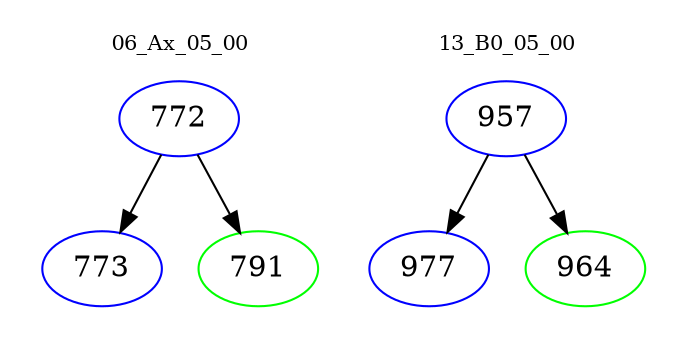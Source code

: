 digraph{
subgraph cluster_0 {
color = white
label = "06_Ax_05_00";
fontsize=10;
T0_772 [label="772", color="blue"]
T0_772 -> T0_773 [color="black"]
T0_773 [label="773", color="blue"]
T0_772 -> T0_791 [color="black"]
T0_791 [label="791", color="green"]
}
subgraph cluster_1 {
color = white
label = "13_B0_05_00";
fontsize=10;
T1_957 [label="957", color="blue"]
T1_957 -> T1_977 [color="black"]
T1_977 [label="977", color="blue"]
T1_957 -> T1_964 [color="black"]
T1_964 [label="964", color="green"]
}
}
